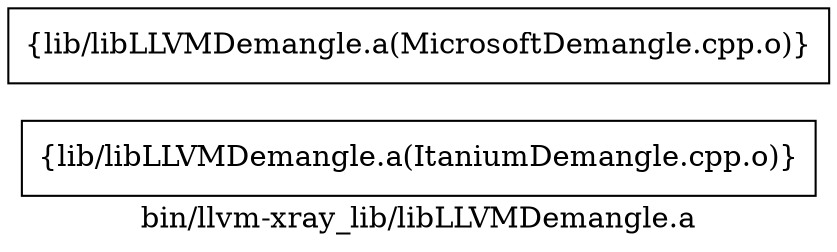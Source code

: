 digraph "bin/llvm-xray_lib/libLLVMDemangle.a" {
	label="bin/llvm-xray_lib/libLLVMDemangle.a";
	rankdir=LR;

	Node0x562d9a720ec8 [shape=record,shape=box,group=0,label="{lib/libLLVMDemangle.a(ItaniumDemangle.cpp.o)}"];
	Node0x562d9a717918 [shape=record,shape=box,group=0,label="{lib/libLLVMDemangle.a(MicrosoftDemangle.cpp.o)}"];
}
